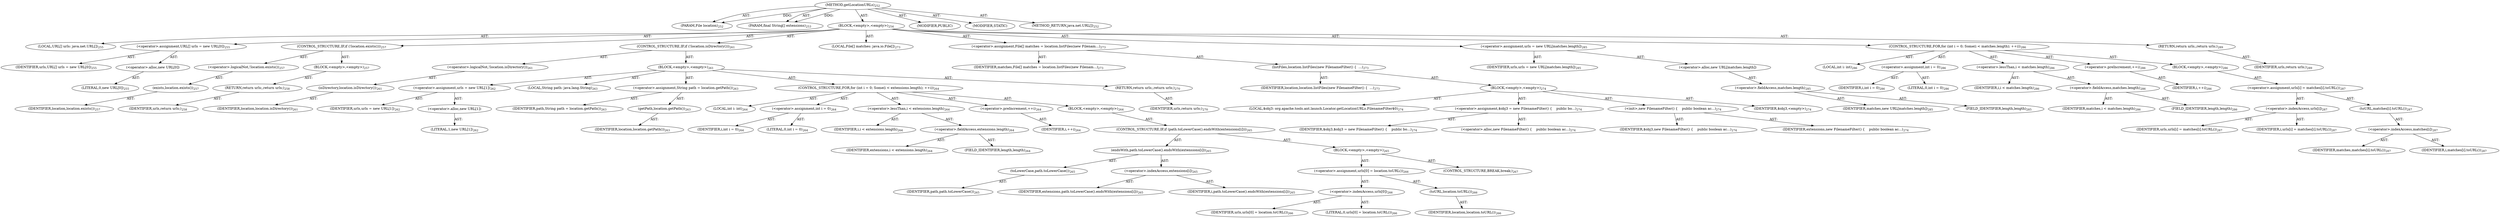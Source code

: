 digraph "getLocationURLs" {  
"111669149702" [label = <(METHOD,getLocationURLs)<SUB>252</SUB>> ]
"115964117001" [label = <(PARAM,File location)<SUB>252</SUB>> ]
"115964116994" [label = <(PARAM,final String[] extensions)<SUB>253</SUB>> ]
"25769803806" [label = <(BLOCK,&lt;empty&gt;,&lt;empty&gt;)<SUB>254</SUB>> ]
"94489280533" [label = <(LOCAL,URL[] urls: java.net.URL[])<SUB>255</SUB>> ]
"30064771193" [label = <(&lt;operator&gt;.assignment,URL[] urls = new URL[0])<SUB>255</SUB>> ]
"68719476848" [label = <(IDENTIFIER,urls,URL[] urls = new URL[0])<SUB>255</SUB>> ]
"30064771194" [label = <(&lt;operator&gt;.alloc,new URL[0])> ]
"90194313259" [label = <(LITERAL,0,new URL[0])<SUB>255</SUB>> ]
"47244640277" [label = <(CONTROL_STRUCTURE,IF,if (!location.exists()))<SUB>257</SUB>> ]
"30064771195" [label = <(&lt;operator&gt;.logicalNot,!location.exists())<SUB>257</SUB>> ]
"30064771196" [label = <(exists,location.exists())<SUB>257</SUB>> ]
"68719476849" [label = <(IDENTIFIER,location,location.exists())<SUB>257</SUB>> ]
"25769803807" [label = <(BLOCK,&lt;empty&gt;,&lt;empty&gt;)<SUB>257</SUB>> ]
"146028888073" [label = <(RETURN,return urls;,return urls;)<SUB>258</SUB>> ]
"68719476850" [label = <(IDENTIFIER,urls,return urls;)<SUB>258</SUB>> ]
"47244640278" [label = <(CONTROL_STRUCTURE,IF,if (!location.isDirectory()))<SUB>261</SUB>> ]
"30064771197" [label = <(&lt;operator&gt;.logicalNot,!location.isDirectory())<SUB>261</SUB>> ]
"30064771198" [label = <(isDirectory,location.isDirectory())<SUB>261</SUB>> ]
"68719476851" [label = <(IDENTIFIER,location,location.isDirectory())<SUB>261</SUB>> ]
"25769803808" [label = <(BLOCK,&lt;empty&gt;,&lt;empty&gt;)<SUB>261</SUB>> ]
"30064771199" [label = <(&lt;operator&gt;.assignment,urls = new URL[1])<SUB>262</SUB>> ]
"68719476852" [label = <(IDENTIFIER,urls,urls = new URL[1])<SUB>262</SUB>> ]
"30064771200" [label = <(&lt;operator&gt;.alloc,new URL[1])> ]
"90194313260" [label = <(LITERAL,1,new URL[1])<SUB>262</SUB>> ]
"94489280534" [label = <(LOCAL,String path: java.lang.String)<SUB>263</SUB>> ]
"30064771201" [label = <(&lt;operator&gt;.assignment,String path = location.getPath())<SUB>263</SUB>> ]
"68719476853" [label = <(IDENTIFIER,path,String path = location.getPath())<SUB>263</SUB>> ]
"30064771202" [label = <(getPath,location.getPath())<SUB>263</SUB>> ]
"68719476854" [label = <(IDENTIFIER,location,location.getPath())<SUB>263</SUB>> ]
"47244640279" [label = <(CONTROL_STRUCTURE,FOR,for (int i = 0; Some(i &lt; extensions.length); ++i))<SUB>264</SUB>> ]
"94489280535" [label = <(LOCAL,int i: int)<SUB>264</SUB>> ]
"30064771203" [label = <(&lt;operator&gt;.assignment,int i = 0)<SUB>264</SUB>> ]
"68719476855" [label = <(IDENTIFIER,i,int i = 0)<SUB>264</SUB>> ]
"90194313261" [label = <(LITERAL,0,int i = 0)<SUB>264</SUB>> ]
"30064771204" [label = <(&lt;operator&gt;.lessThan,i &lt; extensions.length)<SUB>264</SUB>> ]
"68719476856" [label = <(IDENTIFIER,i,i &lt; extensions.length)<SUB>264</SUB>> ]
"30064771205" [label = <(&lt;operator&gt;.fieldAccess,extensions.length)<SUB>264</SUB>> ]
"68719476857" [label = <(IDENTIFIER,extensions,i &lt; extensions.length)<SUB>264</SUB>> ]
"55834574855" [label = <(FIELD_IDENTIFIER,length,length)<SUB>264</SUB>> ]
"30064771206" [label = <(&lt;operator&gt;.preIncrement,++i)<SUB>264</SUB>> ]
"68719476858" [label = <(IDENTIFIER,i,++i)<SUB>264</SUB>> ]
"25769803809" [label = <(BLOCK,&lt;empty&gt;,&lt;empty&gt;)<SUB>264</SUB>> ]
"47244640280" [label = <(CONTROL_STRUCTURE,IF,if (path.toLowerCase().endsWith(extensions[i])))<SUB>265</SUB>> ]
"30064771207" [label = <(endsWith,path.toLowerCase().endsWith(extensions[i]))<SUB>265</SUB>> ]
"30064771208" [label = <(toLowerCase,path.toLowerCase())<SUB>265</SUB>> ]
"68719476859" [label = <(IDENTIFIER,path,path.toLowerCase())<SUB>265</SUB>> ]
"30064771209" [label = <(&lt;operator&gt;.indexAccess,extensions[i])<SUB>265</SUB>> ]
"68719476860" [label = <(IDENTIFIER,extensions,path.toLowerCase().endsWith(extensions[i]))<SUB>265</SUB>> ]
"68719476861" [label = <(IDENTIFIER,i,path.toLowerCase().endsWith(extensions[i]))<SUB>265</SUB>> ]
"25769803810" [label = <(BLOCK,&lt;empty&gt;,&lt;empty&gt;)<SUB>265</SUB>> ]
"30064771210" [label = <(&lt;operator&gt;.assignment,urls[0] = location.toURL())<SUB>266</SUB>> ]
"30064771211" [label = <(&lt;operator&gt;.indexAccess,urls[0])<SUB>266</SUB>> ]
"68719476862" [label = <(IDENTIFIER,urls,urls[0] = location.toURL())<SUB>266</SUB>> ]
"90194313262" [label = <(LITERAL,0,urls[0] = location.toURL())<SUB>266</SUB>> ]
"30064771212" [label = <(toURL,location.toURL())<SUB>266</SUB>> ]
"68719476863" [label = <(IDENTIFIER,location,location.toURL())<SUB>266</SUB>> ]
"47244640281" [label = <(CONTROL_STRUCTURE,BREAK,break;)<SUB>267</SUB>> ]
"146028888074" [label = <(RETURN,return urls;,return urls;)<SUB>270</SUB>> ]
"68719476864" [label = <(IDENTIFIER,urls,return urls;)<SUB>270</SUB>> ]
"94489280536" [label = <(LOCAL,File[] matches: java.io.File[])<SUB>273</SUB>> ]
"30064771213" [label = <(&lt;operator&gt;.assignment,File[] matches = location.listFiles(new Filenam...)<SUB>273</SUB>> ]
"68719476865" [label = <(IDENTIFIER,matches,File[] matches = location.listFiles(new Filenam...)<SUB>273</SUB>> ]
"30064771214" [label = <(listFiles,location.listFiles(new FilenameFilter() {

  ...)<SUB>273</SUB>> ]
"68719476866" [label = <(IDENTIFIER,location,location.listFiles(new FilenameFilter() {

  ...)<SUB>273</SUB>> ]
"25769803811" [label = <(BLOCK,&lt;empty&gt;,&lt;empty&gt;)<SUB>274</SUB>> ]
"94489280537" [label = <(LOCAL,$obj3: org.apache.tools.ant.launch.Locator.getLocationURLs.FilenameFilter$0)<SUB>274</SUB>> ]
"30064771215" [label = <(&lt;operator&gt;.assignment,$obj3 = new FilenameFilter() {

    public bo...)<SUB>274</SUB>> ]
"68719476867" [label = <(IDENTIFIER,$obj3,$obj3 = new FilenameFilter() {

    public bo...)<SUB>274</SUB>> ]
"30064771216" [label = <(&lt;operator&gt;.alloc,new FilenameFilter() {

    public boolean ac...)<SUB>274</SUB>> ]
"30064771072" [label = <(&lt;init&gt;,new FilenameFilter() {

    public boolean ac...)<SUB>274</SUB>> ]
"68719476738" [label = <(IDENTIFIER,$obj3,new FilenameFilter() {

    public boolean ac...)<SUB>274</SUB>> ]
"68719476739" [label = <(IDENTIFIER,extensions,new FilenameFilter() {

    public boolean ac...)<SUB>274</SUB>> ]
"68719476868" [label = <(IDENTIFIER,$obj3,&lt;empty&gt;)<SUB>274</SUB>> ]
"30064771217" [label = <(&lt;operator&gt;.assignment,urls = new URL[matches.length])<SUB>285</SUB>> ]
"68719476869" [label = <(IDENTIFIER,urls,urls = new URL[matches.length])<SUB>285</SUB>> ]
"30064771218" [label = <(&lt;operator&gt;.alloc,new URL[matches.length])> ]
"30064771219" [label = <(&lt;operator&gt;.fieldAccess,matches.length)<SUB>285</SUB>> ]
"68719476870" [label = <(IDENTIFIER,matches,new URL[matches.length])<SUB>285</SUB>> ]
"55834574856" [label = <(FIELD_IDENTIFIER,length,length)<SUB>285</SUB>> ]
"47244640282" [label = <(CONTROL_STRUCTURE,FOR,for (int i = 0; Some(i &lt; matches.length); ++i))<SUB>286</SUB>> ]
"94489280538" [label = <(LOCAL,int i: int)<SUB>286</SUB>> ]
"30064771220" [label = <(&lt;operator&gt;.assignment,int i = 0)<SUB>286</SUB>> ]
"68719476871" [label = <(IDENTIFIER,i,int i = 0)<SUB>286</SUB>> ]
"90194313263" [label = <(LITERAL,0,int i = 0)<SUB>286</SUB>> ]
"30064771221" [label = <(&lt;operator&gt;.lessThan,i &lt; matches.length)<SUB>286</SUB>> ]
"68719476872" [label = <(IDENTIFIER,i,i &lt; matches.length)<SUB>286</SUB>> ]
"30064771222" [label = <(&lt;operator&gt;.fieldAccess,matches.length)<SUB>286</SUB>> ]
"68719476873" [label = <(IDENTIFIER,matches,i &lt; matches.length)<SUB>286</SUB>> ]
"55834574857" [label = <(FIELD_IDENTIFIER,length,length)<SUB>286</SUB>> ]
"30064771223" [label = <(&lt;operator&gt;.preIncrement,++i)<SUB>286</SUB>> ]
"68719476874" [label = <(IDENTIFIER,i,++i)<SUB>286</SUB>> ]
"25769803812" [label = <(BLOCK,&lt;empty&gt;,&lt;empty&gt;)<SUB>286</SUB>> ]
"30064771224" [label = <(&lt;operator&gt;.assignment,urls[i] = matches[i].toURL())<SUB>287</SUB>> ]
"30064771225" [label = <(&lt;operator&gt;.indexAccess,urls[i])<SUB>287</SUB>> ]
"68719476875" [label = <(IDENTIFIER,urls,urls[i] = matches[i].toURL())<SUB>287</SUB>> ]
"68719476876" [label = <(IDENTIFIER,i,urls[i] = matches[i].toURL())<SUB>287</SUB>> ]
"30064771226" [label = <(toURL,matches[i].toURL())<SUB>287</SUB>> ]
"30064771227" [label = <(&lt;operator&gt;.indexAccess,matches[i])<SUB>287</SUB>> ]
"68719476877" [label = <(IDENTIFIER,matches,matches[i].toURL())<SUB>287</SUB>> ]
"68719476878" [label = <(IDENTIFIER,i,matches[i].toURL())<SUB>287</SUB>> ]
"146028888075" [label = <(RETURN,return urls;,return urls;)<SUB>289</SUB>> ]
"68719476879" [label = <(IDENTIFIER,urls,return urls;)<SUB>289</SUB>> ]
"133143986188" [label = <(MODIFIER,PUBLIC)> ]
"133143986189" [label = <(MODIFIER,STATIC)> ]
"128849018886" [label = <(METHOD_RETURN,java.net.URL[])<SUB>252</SUB>> ]
  "111669149702" -> "115964117001"  [ label = "AST: "] 
  "111669149702" -> "115964116994"  [ label = "AST: "] 
  "111669149702" -> "25769803806"  [ label = "AST: "] 
  "111669149702" -> "133143986188"  [ label = "AST: "] 
  "111669149702" -> "133143986189"  [ label = "AST: "] 
  "111669149702" -> "128849018886"  [ label = "AST: "] 
  "25769803806" -> "94489280533"  [ label = "AST: "] 
  "25769803806" -> "30064771193"  [ label = "AST: "] 
  "25769803806" -> "47244640277"  [ label = "AST: "] 
  "25769803806" -> "47244640278"  [ label = "AST: "] 
  "25769803806" -> "94489280536"  [ label = "AST: "] 
  "25769803806" -> "30064771213"  [ label = "AST: "] 
  "25769803806" -> "30064771217"  [ label = "AST: "] 
  "25769803806" -> "47244640282"  [ label = "AST: "] 
  "25769803806" -> "146028888075"  [ label = "AST: "] 
  "30064771193" -> "68719476848"  [ label = "AST: "] 
  "30064771193" -> "30064771194"  [ label = "AST: "] 
  "30064771194" -> "90194313259"  [ label = "AST: "] 
  "47244640277" -> "30064771195"  [ label = "AST: "] 
  "47244640277" -> "25769803807"  [ label = "AST: "] 
  "30064771195" -> "30064771196"  [ label = "AST: "] 
  "30064771196" -> "68719476849"  [ label = "AST: "] 
  "25769803807" -> "146028888073"  [ label = "AST: "] 
  "146028888073" -> "68719476850"  [ label = "AST: "] 
  "47244640278" -> "30064771197"  [ label = "AST: "] 
  "47244640278" -> "25769803808"  [ label = "AST: "] 
  "30064771197" -> "30064771198"  [ label = "AST: "] 
  "30064771198" -> "68719476851"  [ label = "AST: "] 
  "25769803808" -> "30064771199"  [ label = "AST: "] 
  "25769803808" -> "94489280534"  [ label = "AST: "] 
  "25769803808" -> "30064771201"  [ label = "AST: "] 
  "25769803808" -> "47244640279"  [ label = "AST: "] 
  "25769803808" -> "146028888074"  [ label = "AST: "] 
  "30064771199" -> "68719476852"  [ label = "AST: "] 
  "30064771199" -> "30064771200"  [ label = "AST: "] 
  "30064771200" -> "90194313260"  [ label = "AST: "] 
  "30064771201" -> "68719476853"  [ label = "AST: "] 
  "30064771201" -> "30064771202"  [ label = "AST: "] 
  "30064771202" -> "68719476854"  [ label = "AST: "] 
  "47244640279" -> "94489280535"  [ label = "AST: "] 
  "47244640279" -> "30064771203"  [ label = "AST: "] 
  "47244640279" -> "30064771204"  [ label = "AST: "] 
  "47244640279" -> "30064771206"  [ label = "AST: "] 
  "47244640279" -> "25769803809"  [ label = "AST: "] 
  "30064771203" -> "68719476855"  [ label = "AST: "] 
  "30064771203" -> "90194313261"  [ label = "AST: "] 
  "30064771204" -> "68719476856"  [ label = "AST: "] 
  "30064771204" -> "30064771205"  [ label = "AST: "] 
  "30064771205" -> "68719476857"  [ label = "AST: "] 
  "30064771205" -> "55834574855"  [ label = "AST: "] 
  "30064771206" -> "68719476858"  [ label = "AST: "] 
  "25769803809" -> "47244640280"  [ label = "AST: "] 
  "47244640280" -> "30064771207"  [ label = "AST: "] 
  "47244640280" -> "25769803810"  [ label = "AST: "] 
  "30064771207" -> "30064771208"  [ label = "AST: "] 
  "30064771207" -> "30064771209"  [ label = "AST: "] 
  "30064771208" -> "68719476859"  [ label = "AST: "] 
  "30064771209" -> "68719476860"  [ label = "AST: "] 
  "30064771209" -> "68719476861"  [ label = "AST: "] 
  "25769803810" -> "30064771210"  [ label = "AST: "] 
  "25769803810" -> "47244640281"  [ label = "AST: "] 
  "30064771210" -> "30064771211"  [ label = "AST: "] 
  "30064771210" -> "30064771212"  [ label = "AST: "] 
  "30064771211" -> "68719476862"  [ label = "AST: "] 
  "30064771211" -> "90194313262"  [ label = "AST: "] 
  "30064771212" -> "68719476863"  [ label = "AST: "] 
  "146028888074" -> "68719476864"  [ label = "AST: "] 
  "30064771213" -> "68719476865"  [ label = "AST: "] 
  "30064771213" -> "30064771214"  [ label = "AST: "] 
  "30064771214" -> "68719476866"  [ label = "AST: "] 
  "30064771214" -> "25769803811"  [ label = "AST: "] 
  "25769803811" -> "94489280537"  [ label = "AST: "] 
  "25769803811" -> "30064771215"  [ label = "AST: "] 
  "25769803811" -> "30064771072"  [ label = "AST: "] 
  "25769803811" -> "68719476868"  [ label = "AST: "] 
  "30064771215" -> "68719476867"  [ label = "AST: "] 
  "30064771215" -> "30064771216"  [ label = "AST: "] 
  "30064771072" -> "68719476738"  [ label = "AST: "] 
  "30064771072" -> "68719476739"  [ label = "AST: "] 
  "30064771217" -> "68719476869"  [ label = "AST: "] 
  "30064771217" -> "30064771218"  [ label = "AST: "] 
  "30064771218" -> "30064771219"  [ label = "AST: "] 
  "30064771219" -> "68719476870"  [ label = "AST: "] 
  "30064771219" -> "55834574856"  [ label = "AST: "] 
  "47244640282" -> "94489280538"  [ label = "AST: "] 
  "47244640282" -> "30064771220"  [ label = "AST: "] 
  "47244640282" -> "30064771221"  [ label = "AST: "] 
  "47244640282" -> "30064771223"  [ label = "AST: "] 
  "47244640282" -> "25769803812"  [ label = "AST: "] 
  "30064771220" -> "68719476871"  [ label = "AST: "] 
  "30064771220" -> "90194313263"  [ label = "AST: "] 
  "30064771221" -> "68719476872"  [ label = "AST: "] 
  "30064771221" -> "30064771222"  [ label = "AST: "] 
  "30064771222" -> "68719476873"  [ label = "AST: "] 
  "30064771222" -> "55834574857"  [ label = "AST: "] 
  "30064771223" -> "68719476874"  [ label = "AST: "] 
  "25769803812" -> "30064771224"  [ label = "AST: "] 
  "30064771224" -> "30064771225"  [ label = "AST: "] 
  "30064771224" -> "30064771226"  [ label = "AST: "] 
  "30064771225" -> "68719476875"  [ label = "AST: "] 
  "30064771225" -> "68719476876"  [ label = "AST: "] 
  "30064771226" -> "30064771227"  [ label = "AST: "] 
  "30064771227" -> "68719476877"  [ label = "AST: "] 
  "30064771227" -> "68719476878"  [ label = "AST: "] 
  "146028888075" -> "68719476879"  [ label = "AST: "] 
  "111669149702" -> "115964117001"  [ label = "DDG: "] 
  "111669149702" -> "115964116994"  [ label = "DDG: "] 
}
